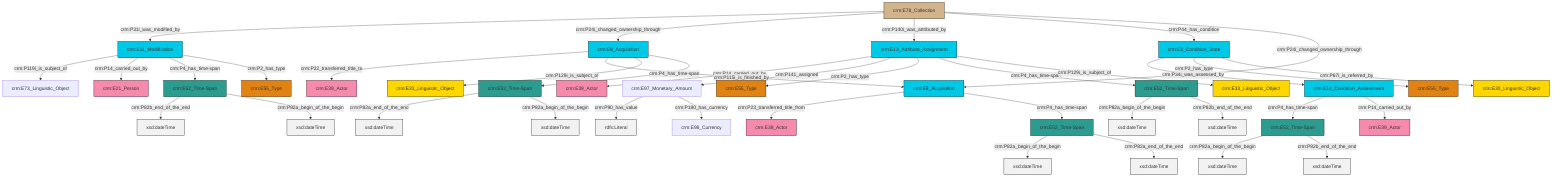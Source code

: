 graph TD
classDef Literal fill:#f2f2f2,stroke:#000000;
classDef CRM_Entity fill:#FFFFFF,stroke:#000000;
classDef Temporal_Entity fill:#00C9E6, stroke:#000000;
classDef Type fill:#E18312, stroke:#000000;
classDef Time-Span fill:#2C9C91, stroke:#000000;
classDef Appellation fill:#FFEB7F, stroke:#000000;
classDef Place fill:#008836, stroke:#000000;
classDef Persistent_Item fill:#B266B2, stroke:#000000;
classDef Conceptual_Object fill:#FFD700, stroke:#000000;
classDef Physical_Thing fill:#D2B48C, stroke:#000000;
classDef Actor fill:#f58aad, stroke:#000000;
classDef PC_Classes fill:#4ce600, stroke:#000000;
classDef Multi fill:#cccccc,stroke:#000000;

10["crm:E52_Time-Span"]:::Time-Span -->|crm:P82a_begin_of_the_begin| 11[xsd:dateTime]:::Literal
12["crm:E52_Time-Span"]:::Time-Span -->|crm:P82a_end_of_the_end| 13[xsd:dateTime]:::Literal
14["crm:E8_Acquisition"]:::Temporal_Entity -->|crm:P23_transferred_title_from| 4["crm:E39_Actor"]:::Actor
15["crm:E3_Condition_State"]:::Temporal_Entity -->|crm:P34i_was_assessed_by| 16["crm:E14_Condition_Assessment"]:::Temporal_Entity
15["crm:E3_Condition_State"]:::Temporal_Entity -->|crm:P2_has_type| 17["crm:E55_Type"]:::Type
8["crm:E97_Monetary_Amount"]:::Default -->|crm:P90_has_value| 18[rdfs:Literal]:::Literal
15["crm:E3_Condition_State"]:::Temporal_Entity -->|crm:P67i_is_referred_by| 22["crm:E33_Linguistic_Object"]:::Conceptual_Object
0["crm:E52_Time-Span"]:::Time-Span -->|crm:P82a_begin_of_the_begin| 23[xsd:dateTime]:::Literal
26["crm:E11_Modification"]:::Temporal_Entity -->|crm:P119i_is_subject_of| 27["crm:E73_Linguistic_Object"]:::Default
20["crm:E8_Acquisition"]:::Temporal_Entity -->|crm:P22_transferred_title_to| 2["crm:E39_Actor"]:::Actor
28["crm:E13_Attribute_Assignment"]:::Temporal_Entity -->|crm:P14_carried_out_by| 29["crm:E39_Actor"]:::Actor
26["crm:E11_Modification"]:::Temporal_Entity -->|crm:P14_carried_out_by| 32["crm:E21_Person"]:::Actor
20["crm:E8_Acquisition"]:::Temporal_Entity -->|crm:P115i_is_finished_by| 14["crm:E8_Acquisition"]:::Temporal_Entity
37["crm:E78_Collection"]:::Physical_Thing -->|crm:P31i_was_modified_by| 26["crm:E11_Modification"]:::Temporal_Entity
38["crm:E52_Time-Span"]:::Time-Span -->|crm:P82b_end_of_the_end| 39[xsd:dateTime]:::Literal
28["crm:E13_Attribute_Assignment"]:::Temporal_Entity -->|crm:P141_assigned| 8["crm:E97_Monetary_Amount"]:::Default
12["crm:E52_Time-Span"]:::Time-Span -->|crm:P82a_begin_of_the_begin| 40[xsd:dateTime]:::Literal
38["crm:E52_Time-Span"]:::Time-Span -->|crm:P82a_begin_of_the_begin| 45[xsd:dateTime]:::Literal
37["crm:E78_Collection"]:::Physical_Thing -->|crm:P24i_changed_ownership_through| 20["crm:E8_Acquisition"]:::Temporal_Entity
28["crm:E13_Attribute_Assignment"]:::Temporal_Entity -->|crm:P2_has_type| 33["crm:E55_Type"]:::Type
28["crm:E13_Attribute_Assignment"]:::Temporal_Entity -->|crm:P4_has_time-span| 47["crm:E52_Time-Span"]:::Time-Span
47["crm:E52_Time-Span"]:::Time-Span -->|crm:P82a_begin_of_the_begin| 48[xsd:dateTime]:::Literal
10["crm:E52_Time-Span"]:::Time-Span -->|crm:P82a_end_of_the_end| 49[xsd:dateTime]:::Literal
26["crm:E11_Modification"]:::Temporal_Entity -->|crm:P4_has_time-span| 38["crm:E52_Time-Span"]:::Time-Span
20["crm:E8_Acquisition"]:::Temporal_Entity -->|crm:P129i_is_subject_of| 51["crm:E33_Linguistic_Object"]:::Conceptual_Object
0["crm:E52_Time-Span"]:::Time-Span -->|crm:P82b_end_of_the_end| 52[xsd:dateTime]:::Literal
47["crm:E52_Time-Span"]:::Time-Span -->|crm:P82b_end_of_the_end| 55[xsd:dateTime]:::Literal
26["crm:E11_Modification"]:::Temporal_Entity -->|crm:P2_has_type| 24["crm:E55_Type"]:::Type
20["crm:E8_Acquisition"]:::Temporal_Entity -->|crm:P4_has_time-span| 12["crm:E52_Time-Span"]:::Time-Span
14["crm:E8_Acquisition"]:::Temporal_Entity -->|crm:P4_has_time-span| 10["crm:E52_Time-Span"]:::Time-Span
37["crm:E78_Collection"]:::Physical_Thing -->|crm:P140i_was_attributed_by| 28["crm:E13_Attribute_Assignment"]:::Temporal_Entity
16["crm:E14_Condition_Assessment"]:::Temporal_Entity -->|crm:P4_has_time-span| 0["crm:E52_Time-Span"]:::Time-Span
16["crm:E14_Condition_Assessment"]:::Temporal_Entity -->|crm:P14_carried_out_by| 43["crm:E39_Actor"]:::Actor
37["crm:E78_Collection"]:::Physical_Thing -->|crm:P44_has_condition| 15["crm:E3_Condition_State"]:::Temporal_Entity
8["crm:E97_Monetary_Amount"]:::Default -->|crm:P180_has_currency| 59["crm:E98_Currency"]:::Default
28["crm:E13_Attribute_Assignment"]:::Temporal_Entity -->|crm:P129i_is_subject_of| 6["crm:E33_Linguistic_Object"]:::Conceptual_Object
37["crm:E78_Collection"]:::Physical_Thing -->|crm:P24i_changed_ownership_through| 14["crm:E8_Acquisition"]:::Temporal_Entity